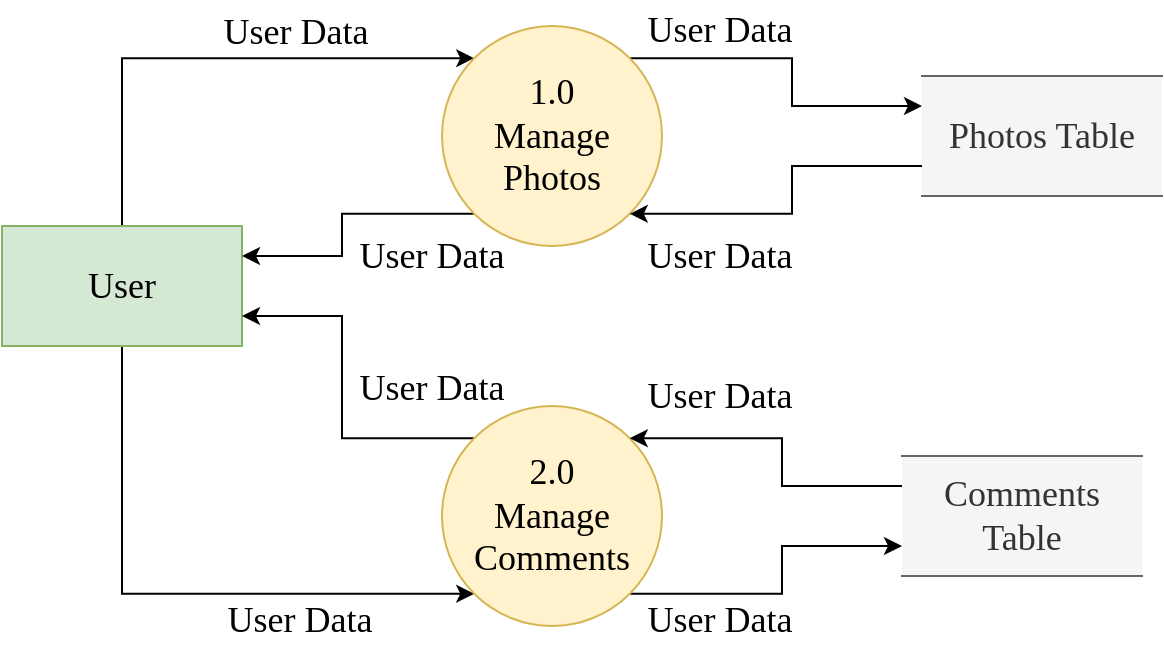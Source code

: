 <mxfile version="24.5.5" type="device">
  <diagram name="Page-1" id="DUMyMTNhGZUvgv60kiqS">
    <mxGraphModel dx="1434" dy="746" grid="1" gridSize="10" guides="1" tooltips="1" connect="1" arrows="1" fold="1" page="1" pageScale="1" pageWidth="827" pageHeight="1169" math="0" shadow="0">
      <root>
        <mxCell id="0" />
        <mxCell id="1" parent="0" />
        <mxCell id="OW3XPZqyo-NC6Uxg2jtw-7" style="edgeStyle=orthogonalEdgeStyle;rounded=0;orthogonalLoop=1;jettySize=auto;html=1;exitX=0.5;exitY=0;exitDx=0;exitDy=0;entryX=0;entryY=0;entryDx=0;entryDy=0;" parent="1" source="OW3XPZqyo-NC6Uxg2jtw-1" target="OW3XPZqyo-NC6Uxg2jtw-2" edge="1">
          <mxGeometry relative="1" as="geometry" />
        </mxCell>
        <mxCell id="OW3XPZqyo-NC6Uxg2jtw-13" style="edgeStyle=orthogonalEdgeStyle;rounded=0;orthogonalLoop=1;jettySize=auto;html=1;exitX=0.5;exitY=1;exitDx=0;exitDy=0;entryX=0;entryY=1;entryDx=0;entryDy=0;" parent="1" source="OW3XPZqyo-NC6Uxg2jtw-1" target="OW3XPZqyo-NC6Uxg2jtw-3" edge="1">
          <mxGeometry relative="1" as="geometry">
            <Array as="points">
              <mxPoint x="200" y="377" />
            </Array>
          </mxGeometry>
        </mxCell>
        <mxCell id="OW3XPZqyo-NC6Uxg2jtw-1" value="User" style="rounded=0;whiteSpace=wrap;html=1;fontFamily=Times New Roman;fontSize=18;fillColor=#d5e8d4;strokeColor=#82b366;" parent="1" vertex="1">
          <mxGeometry x="140" y="193" width="120" height="60" as="geometry" />
        </mxCell>
        <mxCell id="OW3XPZqyo-NC6Uxg2jtw-8" style="edgeStyle=orthogonalEdgeStyle;rounded=0;orthogonalLoop=1;jettySize=auto;html=1;exitX=1;exitY=0;exitDx=0;exitDy=0;entryX=0;entryY=0.25;entryDx=0;entryDy=0;" parent="1" source="OW3XPZqyo-NC6Uxg2jtw-2" target="OW3XPZqyo-NC6Uxg2jtw-5" edge="1">
          <mxGeometry relative="1" as="geometry" />
        </mxCell>
        <mxCell id="OW3XPZqyo-NC6Uxg2jtw-11" style="edgeStyle=orthogonalEdgeStyle;rounded=0;orthogonalLoop=1;jettySize=auto;html=1;exitX=0;exitY=1;exitDx=0;exitDy=0;entryX=1;entryY=0.25;entryDx=0;entryDy=0;" parent="1" source="OW3XPZqyo-NC6Uxg2jtw-2" target="OW3XPZqyo-NC6Uxg2jtw-1" edge="1">
          <mxGeometry relative="1" as="geometry" />
        </mxCell>
        <mxCell id="OW3XPZqyo-NC6Uxg2jtw-2" value="1.0&lt;div style=&quot;font-size: 18px;&quot;&gt;Manage&lt;/div&gt;&lt;div style=&quot;font-size: 18px;&quot;&gt;Photos&lt;/div&gt;" style="ellipse;whiteSpace=wrap;html=1;aspect=fixed;fontFamily=Times New Roman;fontSize=18;fillColor=#fff2cc;strokeColor=#d6b656;" parent="1" vertex="1">
          <mxGeometry x="360" y="93" width="110" height="110" as="geometry" />
        </mxCell>
        <mxCell id="OW3XPZqyo-NC6Uxg2jtw-14" style="edgeStyle=orthogonalEdgeStyle;rounded=0;orthogonalLoop=1;jettySize=auto;html=1;exitX=1;exitY=1;exitDx=0;exitDy=0;entryX=0;entryY=0.75;entryDx=0;entryDy=0;" parent="1" source="OW3XPZqyo-NC6Uxg2jtw-3" target="OW3XPZqyo-NC6Uxg2jtw-6" edge="1">
          <mxGeometry relative="1" as="geometry" />
        </mxCell>
        <mxCell id="OW3XPZqyo-NC6Uxg2jtw-16" style="edgeStyle=orthogonalEdgeStyle;rounded=0;orthogonalLoop=1;jettySize=auto;html=1;exitX=0;exitY=0;exitDx=0;exitDy=0;entryX=1;entryY=0.75;entryDx=0;entryDy=0;" parent="1" source="OW3XPZqyo-NC6Uxg2jtw-3" target="OW3XPZqyo-NC6Uxg2jtw-1" edge="1">
          <mxGeometry relative="1" as="geometry" />
        </mxCell>
        <mxCell id="OW3XPZqyo-NC6Uxg2jtw-3" value="2.0&lt;div style=&quot;font-size: 18px;&quot;&gt;Manage&lt;/div&gt;&lt;div style=&quot;font-size: 18px;&quot;&gt;Comments&lt;/div&gt;" style="ellipse;whiteSpace=wrap;html=1;aspect=fixed;fontFamily=Times New Roman;fontSize=18;fillColor=#fff2cc;strokeColor=#d6b656;" parent="1" vertex="1">
          <mxGeometry x="360" y="283" width="110" height="110" as="geometry" />
        </mxCell>
        <mxCell id="OW3XPZqyo-NC6Uxg2jtw-9" style="edgeStyle=orthogonalEdgeStyle;rounded=0;orthogonalLoop=1;jettySize=auto;html=1;exitX=0;exitY=0.75;exitDx=0;exitDy=0;entryX=1;entryY=1;entryDx=0;entryDy=0;" parent="1" source="OW3XPZqyo-NC6Uxg2jtw-5" target="OW3XPZqyo-NC6Uxg2jtw-2" edge="1">
          <mxGeometry relative="1" as="geometry" />
        </mxCell>
        <mxCell id="OW3XPZqyo-NC6Uxg2jtw-5" value="Photos Table" style="shape=partialRectangle;whiteSpace=wrap;html=1;left=0;right=0;fillColor=#f5f5f5;fontFamily=Times New Roman;fontSize=18;strokeColor=#666666;fontColor=#333333;" parent="1" vertex="1">
          <mxGeometry x="600" y="118" width="120" height="60" as="geometry" />
        </mxCell>
        <mxCell id="OW3XPZqyo-NC6Uxg2jtw-15" style="edgeStyle=orthogonalEdgeStyle;rounded=0;orthogonalLoop=1;jettySize=auto;html=1;exitX=0;exitY=0.25;exitDx=0;exitDy=0;entryX=1;entryY=0;entryDx=0;entryDy=0;" parent="1" source="OW3XPZqyo-NC6Uxg2jtw-6" target="OW3XPZqyo-NC6Uxg2jtw-3" edge="1">
          <mxGeometry relative="1" as="geometry" />
        </mxCell>
        <mxCell id="OW3XPZqyo-NC6Uxg2jtw-6" value="Comments Table" style="shape=partialRectangle;whiteSpace=wrap;html=1;left=0;right=0;fillColor=#f5f5f5;fontFamily=Times New Roman;fontSize=18;strokeColor=#666666;fontColor=#333333;" parent="1" vertex="1">
          <mxGeometry x="590" y="308" width="120" height="60" as="geometry" />
        </mxCell>
        <mxCell id="OW3XPZqyo-NC6Uxg2jtw-17" value="&lt;font style=&quot;font-size: 18px;&quot; face=&quot;Times New Roman&quot;&gt;User Data&lt;/font&gt;" style="text;html=1;align=center;verticalAlign=middle;whiteSpace=wrap;rounded=0;" parent="1" vertex="1">
          <mxGeometry x="242" y="81" width="90" height="30" as="geometry" />
        </mxCell>
        <mxCell id="OW3XPZqyo-NC6Uxg2jtw-18" value="&lt;font style=&quot;font-size: 18px;&quot; face=&quot;Times New Roman&quot;&gt;User Data&lt;/font&gt;" style="text;html=1;align=center;verticalAlign=middle;whiteSpace=wrap;rounded=0;" parent="1" vertex="1">
          <mxGeometry x="454" y="80" width="90" height="30" as="geometry" />
        </mxCell>
        <mxCell id="OW3XPZqyo-NC6Uxg2jtw-19" value="&lt;font style=&quot;font-size: 18px;&quot; face=&quot;Times New Roman&quot;&gt;User Data&lt;/font&gt;" style="text;html=1;align=center;verticalAlign=middle;whiteSpace=wrap;rounded=0;" parent="1" vertex="1">
          <mxGeometry x="310" y="193" width="90" height="30" as="geometry" />
        </mxCell>
        <mxCell id="OW3XPZqyo-NC6Uxg2jtw-20" value="&lt;font style=&quot;font-size: 18px;&quot; face=&quot;Times New Roman&quot;&gt;User Data&lt;/font&gt;" style="text;html=1;align=center;verticalAlign=middle;whiteSpace=wrap;rounded=0;" parent="1" vertex="1">
          <mxGeometry x="454" y="193" width="90" height="30" as="geometry" />
        </mxCell>
        <mxCell id="OW3XPZqyo-NC6Uxg2jtw-21" value="&lt;font style=&quot;font-size: 18px;&quot; face=&quot;Times New Roman&quot;&gt;User Data&lt;/font&gt;" style="text;html=1;align=center;verticalAlign=middle;whiteSpace=wrap;rounded=0;" parent="1" vertex="1">
          <mxGeometry x="310" y="259" width="90" height="30" as="geometry" />
        </mxCell>
        <mxCell id="OW3XPZqyo-NC6Uxg2jtw-22" value="&lt;font style=&quot;font-size: 18px;&quot; face=&quot;Times New Roman&quot;&gt;User Data&lt;/font&gt;" style="text;html=1;align=center;verticalAlign=middle;whiteSpace=wrap;rounded=0;" parent="1" vertex="1">
          <mxGeometry x="454" y="263" width="90" height="30" as="geometry" />
        </mxCell>
        <mxCell id="OW3XPZqyo-NC6Uxg2jtw-23" value="&lt;font style=&quot;font-size: 18px;&quot; face=&quot;Times New Roman&quot;&gt;User Data&lt;/font&gt;" style="text;html=1;align=center;verticalAlign=middle;whiteSpace=wrap;rounded=0;" parent="1" vertex="1">
          <mxGeometry x="244" y="375" width="90" height="30" as="geometry" />
        </mxCell>
        <mxCell id="OW3XPZqyo-NC6Uxg2jtw-24" value="&lt;font style=&quot;font-size: 18px;&quot; face=&quot;Times New Roman&quot;&gt;User Data&lt;/font&gt;" style="text;html=1;align=center;verticalAlign=middle;whiteSpace=wrap;rounded=0;" parent="1" vertex="1">
          <mxGeometry x="454" y="375" width="90" height="30" as="geometry" />
        </mxCell>
      </root>
    </mxGraphModel>
  </diagram>
</mxfile>
